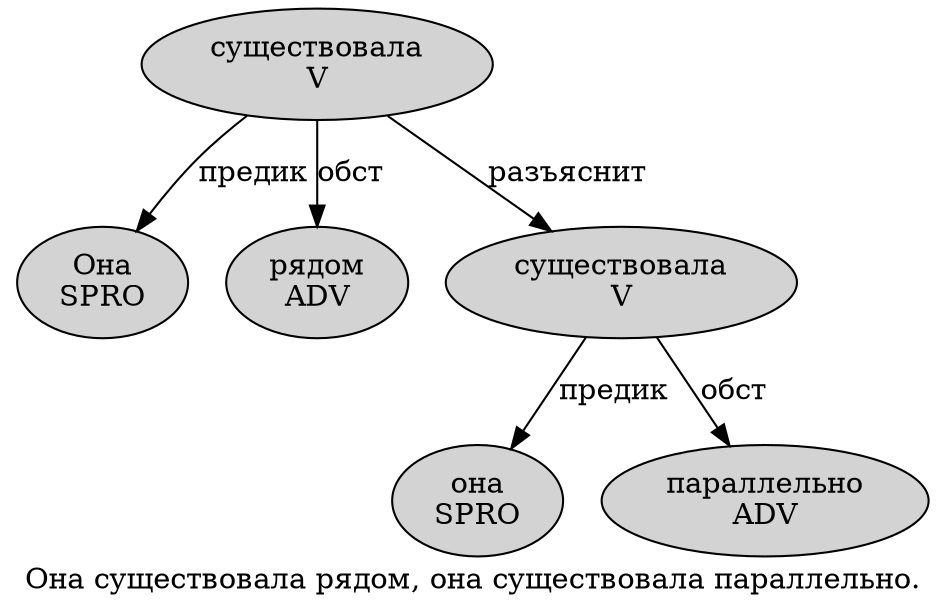 digraph SENTENCE_1106 {
	graph [label="Она существовала рядом, она существовала параллельно."]
	node [style=filled]
		0 [label="Она
SPRO" color="" fillcolor=lightgray penwidth=1 shape=ellipse]
		1 [label="существовала
V" color="" fillcolor=lightgray penwidth=1 shape=ellipse]
		2 [label="рядом
ADV" color="" fillcolor=lightgray penwidth=1 shape=ellipse]
		4 [label="она
SPRO" color="" fillcolor=lightgray penwidth=1 shape=ellipse]
		5 [label="существовала
V" color="" fillcolor=lightgray penwidth=1 shape=ellipse]
		6 [label="параллельно
ADV" color="" fillcolor=lightgray penwidth=1 shape=ellipse]
			1 -> 0 [label="предик"]
			1 -> 2 [label="обст"]
			1 -> 5 [label="разъяснит"]
			5 -> 4 [label="предик"]
			5 -> 6 [label="обст"]
}